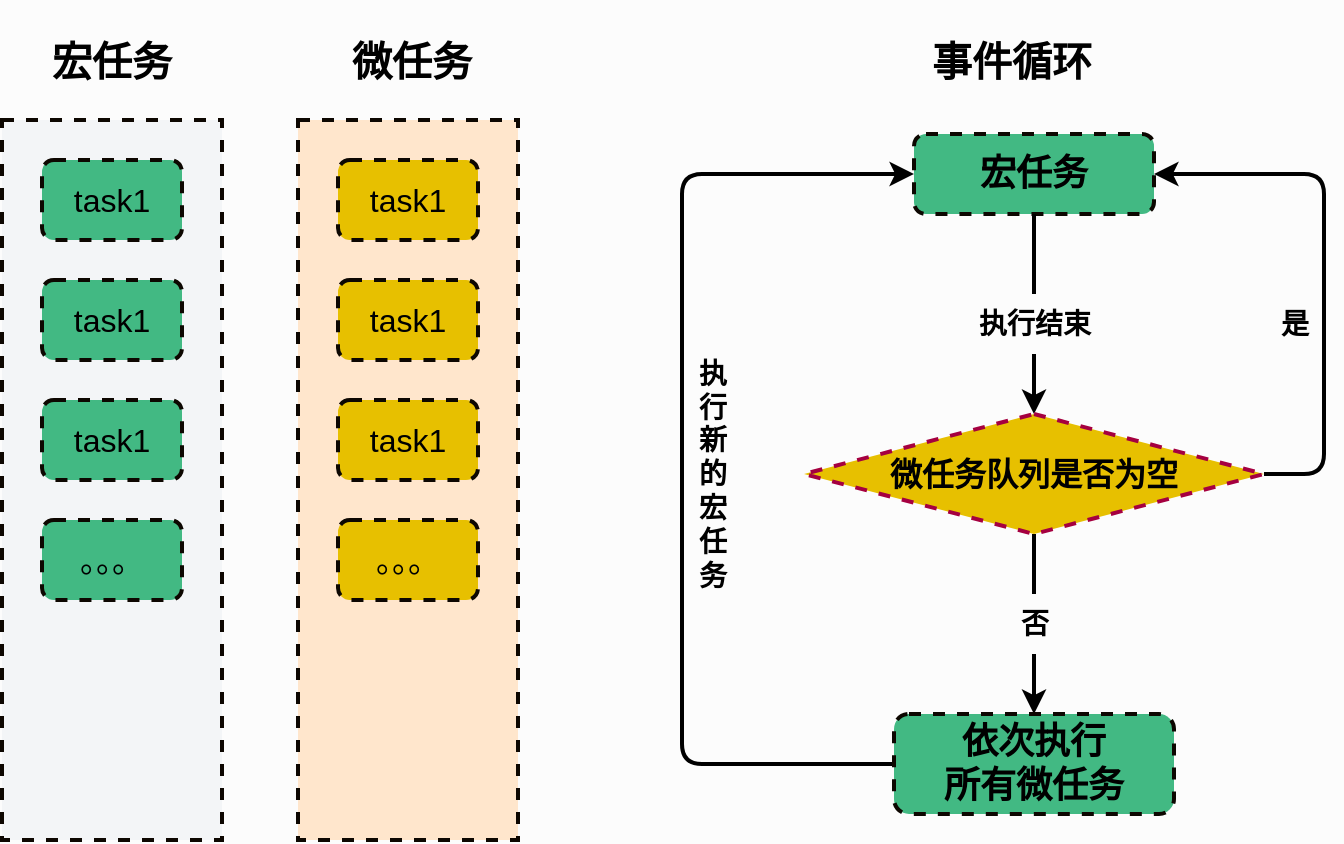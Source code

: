 <mxfile>
    <diagram id="BP0s1PqeJ8omsrFhGxX3" name="Page-1">
        <mxGraphModel dx="1168" dy="560" grid="1" gridSize="10" guides="1" tooltips="1" connect="1" arrows="1" fold="1" page="1" pageScale="1" pageWidth="850" pageHeight="1100" background="#FCFCFC" math="0" shadow="0">
            <root>
                <mxCell id="0"/>
                <mxCell id="1" parent="0"/>
                <mxCell id="2" value="" style="rounded=0;whiteSpace=wrap;html=1;fillColor=#f3f5f7;dashed=1;strokeColor=#0D0701;strokeWidth=2;" parent="1" vertex="1">
                    <mxGeometry x="70" y="70" width="110" height="360" as="geometry"/>
                </mxCell>
                <mxCell id="3" value="&lt;font color=&quot;#000000&quot; style=&quot;font-size: 20px;&quot;&gt;&lt;b style=&quot;font-size: 20px;&quot;&gt;宏任务&lt;/b&gt;&lt;/font&gt;" style="text;html=1;strokeColor=none;fillColor=none;align=center;verticalAlign=middle;whiteSpace=wrap;rounded=0;fontSize=20;" parent="1" vertex="1">
                    <mxGeometry x="70" y="10" width="110" height="60" as="geometry"/>
                </mxCell>
                <mxCell id="4" value="task1" style="rounded=1;whiteSpace=wrap;dashed=1;strokeColor=#0D0701;strokeWidth=2;fontSize=16;fontColor=#000000;fillColor=#42b983;labelBackgroundColor=none;" parent="1" vertex="1">
                    <mxGeometry x="90" y="90" width="70" height="40" as="geometry"/>
                </mxCell>
                <mxCell id="11" value="task1" style="rounded=1;whiteSpace=wrap;html=1;dashed=1;strokeColor=#0D0701;strokeWidth=2;fontSize=16;fontColor=#000000;fillColor=#42b983;labelBackgroundColor=none;" parent="1" vertex="1">
                    <mxGeometry x="90" y="210" width="70" height="40" as="geometry"/>
                </mxCell>
                <mxCell id="12" value="task1" style="rounded=1;whiteSpace=wrap;html=1;dashed=1;strokeColor=#0D0701;strokeWidth=2;fontSize=16;fontColor=#000000;fillColor=#42b983;labelBackgroundColor=none;" parent="1" vertex="1">
                    <mxGeometry x="90" y="150" width="70" height="40" as="geometry"/>
                </mxCell>
                <mxCell id="13" value="。。。" style="rounded=1;whiteSpace=wrap;html=1;dashed=1;strokeColor=#0D0701;strokeWidth=2;fontSize=16;fontColor=#000000;fillColor=#42b983;labelBackgroundColor=none;" parent="1" vertex="1">
                    <mxGeometry x="90" y="270" width="70" height="40" as="geometry"/>
                </mxCell>
                <mxCell id="14" value="&lt;font color=&quot;#000000&quot; style=&quot;font-size: 20px;&quot;&gt;&lt;b style=&quot;font-size: 20px;&quot;&gt;微任务&lt;/b&gt;&lt;/font&gt;" style="text;html=1;strokeColor=none;fillColor=none;align=center;verticalAlign=middle;whiteSpace=wrap;rounded=0;fontSize=20;" parent="1" vertex="1">
                    <mxGeometry x="220" y="10" width="110" height="60" as="geometry"/>
                </mxCell>
                <mxCell id="15" value="" style="rounded=0;whiteSpace=wrap;html=1;fillColor=#FFE6CC;dashed=1;strokeColor=#0D0701;strokeWidth=2;gradientColor=none;" parent="1" vertex="1">
                    <mxGeometry x="218" y="70" width="110" height="360" as="geometry"/>
                </mxCell>
                <mxCell id="17" value="task1" style="rounded=1;whiteSpace=wrap;html=1;dashed=1;strokeColor=#0D0701;strokeWidth=2;fontSize=16;fontColor=#000000;fillColor=#e7c000;labelBackgroundColor=none;" parent="1" vertex="1">
                    <mxGeometry x="238" y="90" width="70" height="40" as="geometry"/>
                </mxCell>
                <mxCell id="18" value="task1" style="rounded=1;whiteSpace=wrap;html=1;dashed=1;strokeColor=#0D0701;strokeWidth=2;fontSize=16;fontColor=#000000;fillColor=#e7c000;labelBackgroundColor=none;" parent="1" vertex="1">
                    <mxGeometry x="238" y="210" width="70" height="40" as="geometry"/>
                </mxCell>
                <mxCell id="19" value="task1" style="rounded=1;whiteSpace=wrap;html=1;dashed=1;strokeColor=#0D0701;strokeWidth=2;fontSize=16;fontColor=#000000;fillColor=#E7C000;labelBackgroundColor=none;" parent="1" vertex="1">
                    <mxGeometry x="238" y="150" width="70" height="40" as="geometry"/>
                </mxCell>
                <mxCell id="20" value="。。。" style="rounded=1;whiteSpace=wrap;html=1;dashed=1;strokeColor=#0D0701;strokeWidth=2;fontSize=16;fontColor=#000000;fillColor=#e7c000;labelBackgroundColor=none;" parent="1" vertex="1">
                    <mxGeometry x="238" y="270" width="70" height="40" as="geometry"/>
                </mxCell>
                <mxCell id="21" value="&lt;font color=&quot;#000000&quot; style=&quot;font-size: 20px;&quot;&gt;&lt;b style=&quot;font-size: 20px;&quot;&gt;事件循环&lt;/b&gt;&lt;/font&gt;" style="text;html=1;strokeColor=none;fillColor=none;align=center;verticalAlign=middle;whiteSpace=wrap;rounded=0;fontSize=20;" parent="1" vertex="1">
                    <mxGeometry x="520" y="10" width="110" height="60" as="geometry"/>
                </mxCell>
                <mxCell id="27" style="edgeStyle=none;html=1;exitX=0.5;exitY=1;exitDx=0;exitDy=0;entryX=0.5;entryY=0;entryDx=0;entryDy=0;fontSize=18;fontColor=#000000;strokeColor=#000000;strokeWidth=2;startArrow=none;" parent="1" source="28" target="26" edge="1">
                    <mxGeometry relative="1" as="geometry"/>
                </mxCell>
                <mxCell id="23" value="宏任务" style="rounded=1;whiteSpace=wrap;html=1;dashed=1;labelBackgroundColor=none;strokeColor=#0D0701;strokeWidth=2;fontSize=18;fontColor=#000000;fillColor=#42B983;fontStyle=1" parent="1" vertex="1">
                    <mxGeometry x="526" y="77" width="120" height="40" as="geometry"/>
                </mxCell>
                <mxCell id="32" style="edgeStyle=none;html=1;exitX=0.5;exitY=1;exitDx=0;exitDy=0;entryX=0.5;entryY=0;entryDx=0;entryDy=0;strokeColor=#000000;strokeWidth=2;fontSize=14;fontColor=#000000;startArrow=none;" parent="1" source="33" target="31" edge="1">
                    <mxGeometry relative="1" as="geometry"/>
                </mxCell>
                <mxCell id="35" style="edgeStyle=none;html=1;entryX=1;entryY=0.5;entryDx=0;entryDy=0;strokeColor=#000000;strokeWidth=2;fontSize=14;fontColor=#000000;" parent="1" source="26" target="23" edge="1">
                    <mxGeometry relative="1" as="geometry">
                        <Array as="points">
                            <mxPoint x="731" y="247"/>
                            <mxPoint x="731" y="97"/>
                        </Array>
                    </mxGeometry>
                </mxCell>
                <mxCell id="26" value="微任务队列是否为空" style="rhombus;whiteSpace=wrap;html=1;dashed=1;labelBackgroundColor=none;strokeColor=#A50040;strokeWidth=2;fontSize=16;fontColor=#000000;fillColor=#E7C000;fontStyle=1" parent="1" vertex="1">
                    <mxGeometry x="471" y="217" width="230" height="60" as="geometry"/>
                </mxCell>
                <mxCell id="29" value="" style="edgeStyle=none;html=1;exitX=0.5;exitY=1;exitDx=0;exitDy=0;entryX=0.5;entryY=0;entryDx=0;entryDy=0;fontSize=18;fontColor=#000000;strokeColor=#000000;strokeWidth=2;endArrow=none;" parent="1" source="23" target="28" edge="1">
                    <mxGeometry relative="1" as="geometry">
                        <mxPoint x="586" y="117" as="sourcePoint"/>
                        <mxPoint x="586" y="187" as="targetPoint"/>
                    </mxGeometry>
                </mxCell>
                <mxCell id="28" value="执行结束" style="text;html=1;align=center;verticalAlign=middle;resizable=0;points=[];autosize=1;strokeColor=none;fillColor=none;fontSize=14;fontColor=#000000;fontStyle=1;horizontal=1;" parent="1" vertex="1">
                    <mxGeometry x="546" y="157" width="80" height="30" as="geometry"/>
                </mxCell>
                <mxCell id="41" style="edgeStyle=none;html=1;exitX=0;exitY=0.5;exitDx=0;exitDy=0;entryX=0;entryY=0.5;entryDx=0;entryDy=0;strokeColor=#000000;strokeWidth=2;fontSize=14;fontColor=#000000;" parent="1" source="31" target="23" edge="1">
                    <mxGeometry relative="1" as="geometry">
                        <Array as="points">
                            <mxPoint x="410" y="392"/>
                            <mxPoint x="410" y="97"/>
                        </Array>
                    </mxGeometry>
                </mxCell>
                <mxCell id="31" value="依次执行&lt;br&gt;所有微任务" style="rounded=1;whiteSpace=wrap;html=1;dashed=1;labelBackgroundColor=none;strokeColor=#0D0701;strokeWidth=2;fontSize=18;fontColor=#000000;fillColor=#42B983;fontStyle=1" parent="1" vertex="1">
                    <mxGeometry x="516" y="367" width="140" height="50" as="geometry"/>
                </mxCell>
                <mxCell id="34" value="" style="edgeStyle=none;html=1;exitX=0.5;exitY=1;exitDx=0;exitDy=0;entryX=0.5;entryY=0;entryDx=0;entryDy=0;strokeColor=#000000;strokeWidth=2;fontSize=14;fontColor=#000000;endArrow=none;" parent="1" source="26" target="33" edge="1">
                    <mxGeometry relative="1" as="geometry">
                        <mxPoint x="586" y="247" as="sourcePoint"/>
                        <mxPoint x="586" y="297" as="targetPoint"/>
                    </mxGeometry>
                </mxCell>
                <mxCell id="33" value="否" style="text;html=1;align=center;verticalAlign=middle;resizable=0;points=[];autosize=1;strokeColor=none;fillColor=none;fontSize=14;fontColor=#000000;fontStyle=1;horizontal=1;" parent="1" vertex="1">
                    <mxGeometry x="566" y="307" width="40" height="30" as="geometry"/>
                </mxCell>
                <mxCell id="36" value="是" style="text;html=1;align=center;verticalAlign=middle;resizable=0;points=[];autosize=1;strokeColor=none;fillColor=none;fontSize=14;fontColor=#000000;fontStyle=1;horizontal=1;" parent="1" vertex="1">
                    <mxGeometry x="696" y="157" width="40" height="30" as="geometry"/>
                </mxCell>
                <mxCell id="42" value="执&lt;br&gt;行&lt;br&gt;新&lt;br&gt;的&lt;br&gt;宏&lt;br&gt;任&lt;br&gt;务" style="text;html=1;align=center;verticalAlign=middle;resizable=0;points=[];autosize=1;strokeColor=none;fillColor=none;fontSize=14;fontColor=#000000;fontStyle=1" parent="1" vertex="1">
                    <mxGeometry x="405" y="182" width="40" height="130" as="geometry"/>
                </mxCell>
            </root>
        </mxGraphModel>
    </diagram>
</mxfile>